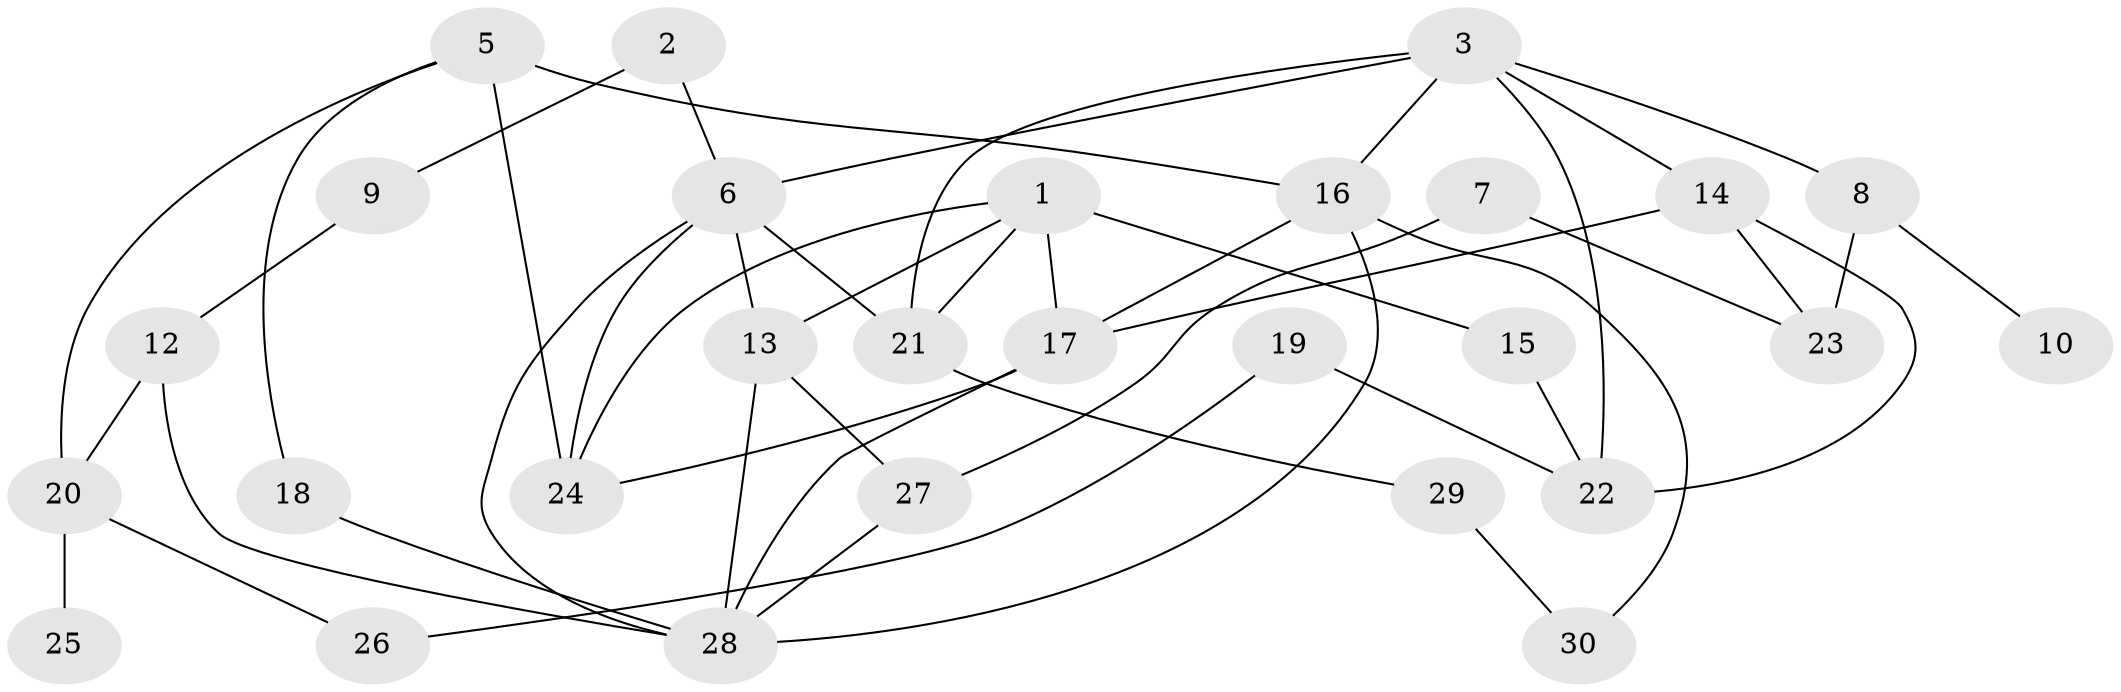 // original degree distribution, {5: 0.06666666666666667, 2: 0.23333333333333334, 3: 0.25, 1: 0.21666666666666667, 6: 0.03333333333333333, 4: 0.18333333333333332, 8: 0.016666666666666666}
// Generated by graph-tools (version 1.1) at 2025/33/03/09/25 02:33:36]
// undirected, 28 vertices, 47 edges
graph export_dot {
graph [start="1"]
  node [color=gray90,style=filled];
  1;
  2;
  3;
  5;
  6;
  7;
  8;
  9;
  10;
  12;
  13;
  14;
  15;
  16;
  17;
  18;
  19;
  20;
  21;
  22;
  23;
  24;
  25;
  26;
  27;
  28;
  29;
  30;
  1 -- 13 [weight=1.0];
  1 -- 15 [weight=2.0];
  1 -- 17 [weight=1.0];
  1 -- 21 [weight=1.0];
  1 -- 24 [weight=1.0];
  2 -- 6 [weight=1.0];
  2 -- 9 [weight=1.0];
  3 -- 6 [weight=1.0];
  3 -- 8 [weight=1.0];
  3 -- 14 [weight=2.0];
  3 -- 16 [weight=1.0];
  3 -- 21 [weight=2.0];
  3 -- 22 [weight=1.0];
  5 -- 16 [weight=1.0];
  5 -- 18 [weight=1.0];
  5 -- 20 [weight=1.0];
  5 -- 24 [weight=2.0];
  6 -- 13 [weight=1.0];
  6 -- 21 [weight=1.0];
  6 -- 24 [weight=1.0];
  6 -- 28 [weight=1.0];
  7 -- 23 [weight=1.0];
  7 -- 27 [weight=1.0];
  8 -- 10 [weight=1.0];
  8 -- 23 [weight=1.0];
  9 -- 12 [weight=1.0];
  12 -- 20 [weight=1.0];
  12 -- 28 [weight=1.0];
  13 -- 27 [weight=1.0];
  13 -- 28 [weight=1.0];
  14 -- 17 [weight=3.0];
  14 -- 22 [weight=1.0];
  14 -- 23 [weight=1.0];
  15 -- 22 [weight=1.0];
  16 -- 17 [weight=1.0];
  16 -- 28 [weight=1.0];
  16 -- 30 [weight=1.0];
  17 -- 24 [weight=1.0];
  17 -- 28 [weight=1.0];
  18 -- 28 [weight=1.0];
  19 -- 22 [weight=1.0];
  19 -- 26 [weight=1.0];
  20 -- 25 [weight=1.0];
  20 -- 26 [weight=1.0];
  21 -- 29 [weight=1.0];
  27 -- 28 [weight=1.0];
  29 -- 30 [weight=1.0];
}
